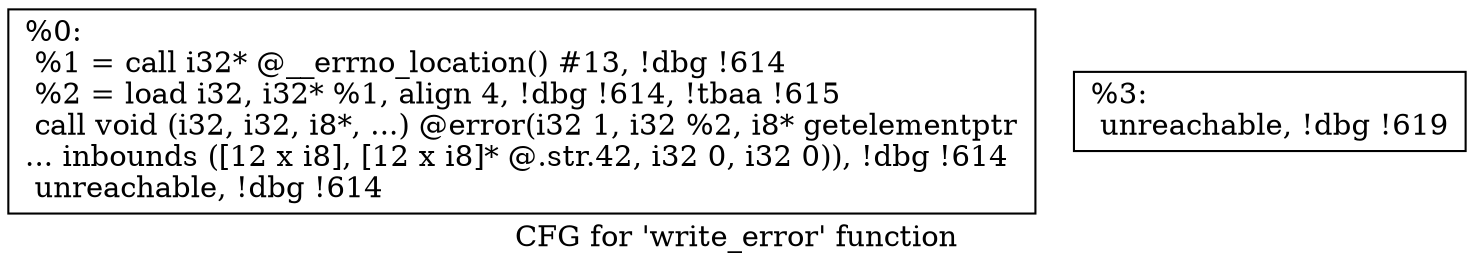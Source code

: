 digraph "CFG for 'write_error' function" {
	label="CFG for 'write_error' function";

	Node0x14107b0 [shape=record,label="{%0:\l  %1 = call i32* @__errno_location() #13, !dbg !614\l  %2 = load i32, i32* %1, align 4, !dbg !614, !tbaa !615\l  call void (i32, i32, i8*, ...) @error(i32 1, i32 %2, i8* getelementptr\l... inbounds ([12 x i8], [12 x i8]* @.str.42, i32 0, i32 0)), !dbg !614\l  unreachable, !dbg !614\l}"];
	Node0x1410800 [shape=record,label="{%3:                                                  \l  unreachable, !dbg !619\l}"];
}
